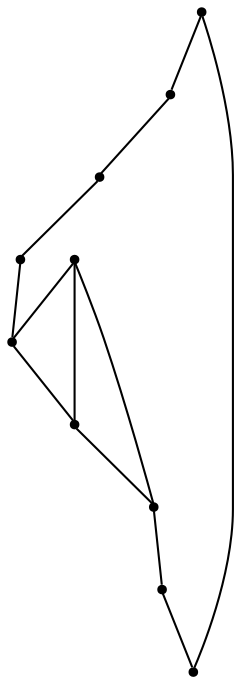 graph {
  node [shape=point,comment="{\"directed\":false,\"doi\":\"10.1007/978-3-662-45803-7_5\",\"figure\":\"2 (3)\"}"]

  v0 [pos="1629.4497909632128,657.2878185321639"]
  v1 [pos="1599.699134973666,657.2878185321639"]
  v2 [pos="1659.1962477583727,657.2878185321639"]
  v3 [pos="1629.4497909632128,627.5430345916991"]
  v4 [pos="1718.7016316835384,716.7773864130936"]
  v5 [pos="1778.202816414317,776.2666998476252"]
  v6 [pos="1512.5154611130417,747.3557367538062"]
  v7 [pos="1482.1893882441764,774.7743717226396"]
  v8 [pos="1543.742070305423,717.0773787164795"]
  v9 [pos="1569.9484789841194,687.0326024726288"]

  v0 -- v1 [id="-1",pos="1629.4497909632128,657.2878185321639 1599.699134973666,657.2878185321639 1599.699134973666,657.2878185321639 1599.699134973666,657.2878185321639"]
  v7 -- v6 [id="-2",pos="1482.1893882441764,774.7743717226396 1512.5154611130417,747.3557367538062 1512.5154611130417,747.3557367538062 1512.5154611130417,747.3557367538062"]
  v6 -- v8 [id="-3",pos="1512.5154611130417,747.3557367538062 1543.742070305423,717.0773787164795 1543.742070305423,717.0773787164795 1543.742070305423,717.0773787164795"]
  v8 -- v9 [id="-4",pos="1543.742070305423,717.0773787164795 1569.9484789841194,687.0326024726288 1569.9484789841194,687.0326024726288 1569.9484789841194,687.0326024726288"]
  v9 -- v1 [id="-5",pos="1569.9484789841194,687.0326024726288 1599.699134973666,657.2878185321639 1599.699134973666,657.2878185321639 1599.699134973666,657.2878185321639"]
  v1 -- v3 [id="-6",pos="1599.699134973666,657.2878185321639 1629.4497909632128,627.5430345916991 1629.4497909632128,627.5430345916991 1629.4497909632128,627.5430345916991"]
  v7 -- v5 [id="-7",pos="1482.1893882441764,774.7743717226396 1778.202816414317,776.2666998476252 1778.202816414317,776.2666998476252 1778.202816414317,776.2666998476252"]
  v3 -- v2 [id="-13",pos="1629.4497909632128,627.5430345916991 1659.1962477583727,657.2878185321639 1659.1962477583727,657.2878185321639 1659.1962477583727,657.2878185321639"]
  v2 -- v4 [id="-14",pos="1659.1962477583727,657.2878185321639 1718.7016316835384,716.7773864130936 1718.7016316835384,716.7773864130936 1718.7016316835384,716.7773864130936"]
  v4 -- v5 [id="-15",pos="1718.7016316835384,716.7773864130936 1778.202816414317,776.2666998476252 1778.202816414317,776.2666998476252 1778.202816414317,776.2666998476252"]
  v3 -- v0 [id="-19",pos="1629.4497909632128,627.5430345916991 1629.4497909632128,657.2878185321639 1629.4497909632128,657.2878185321639 1629.4497909632128,657.2878185321639"]
  v2 -- v0 [id="-20",pos="1659.1962477583727,657.2878185321639 1629.4497909632128,657.2878185321639 1629.4497909632128,657.2878185321639 1629.4497909632128,657.2878185321639"]
}